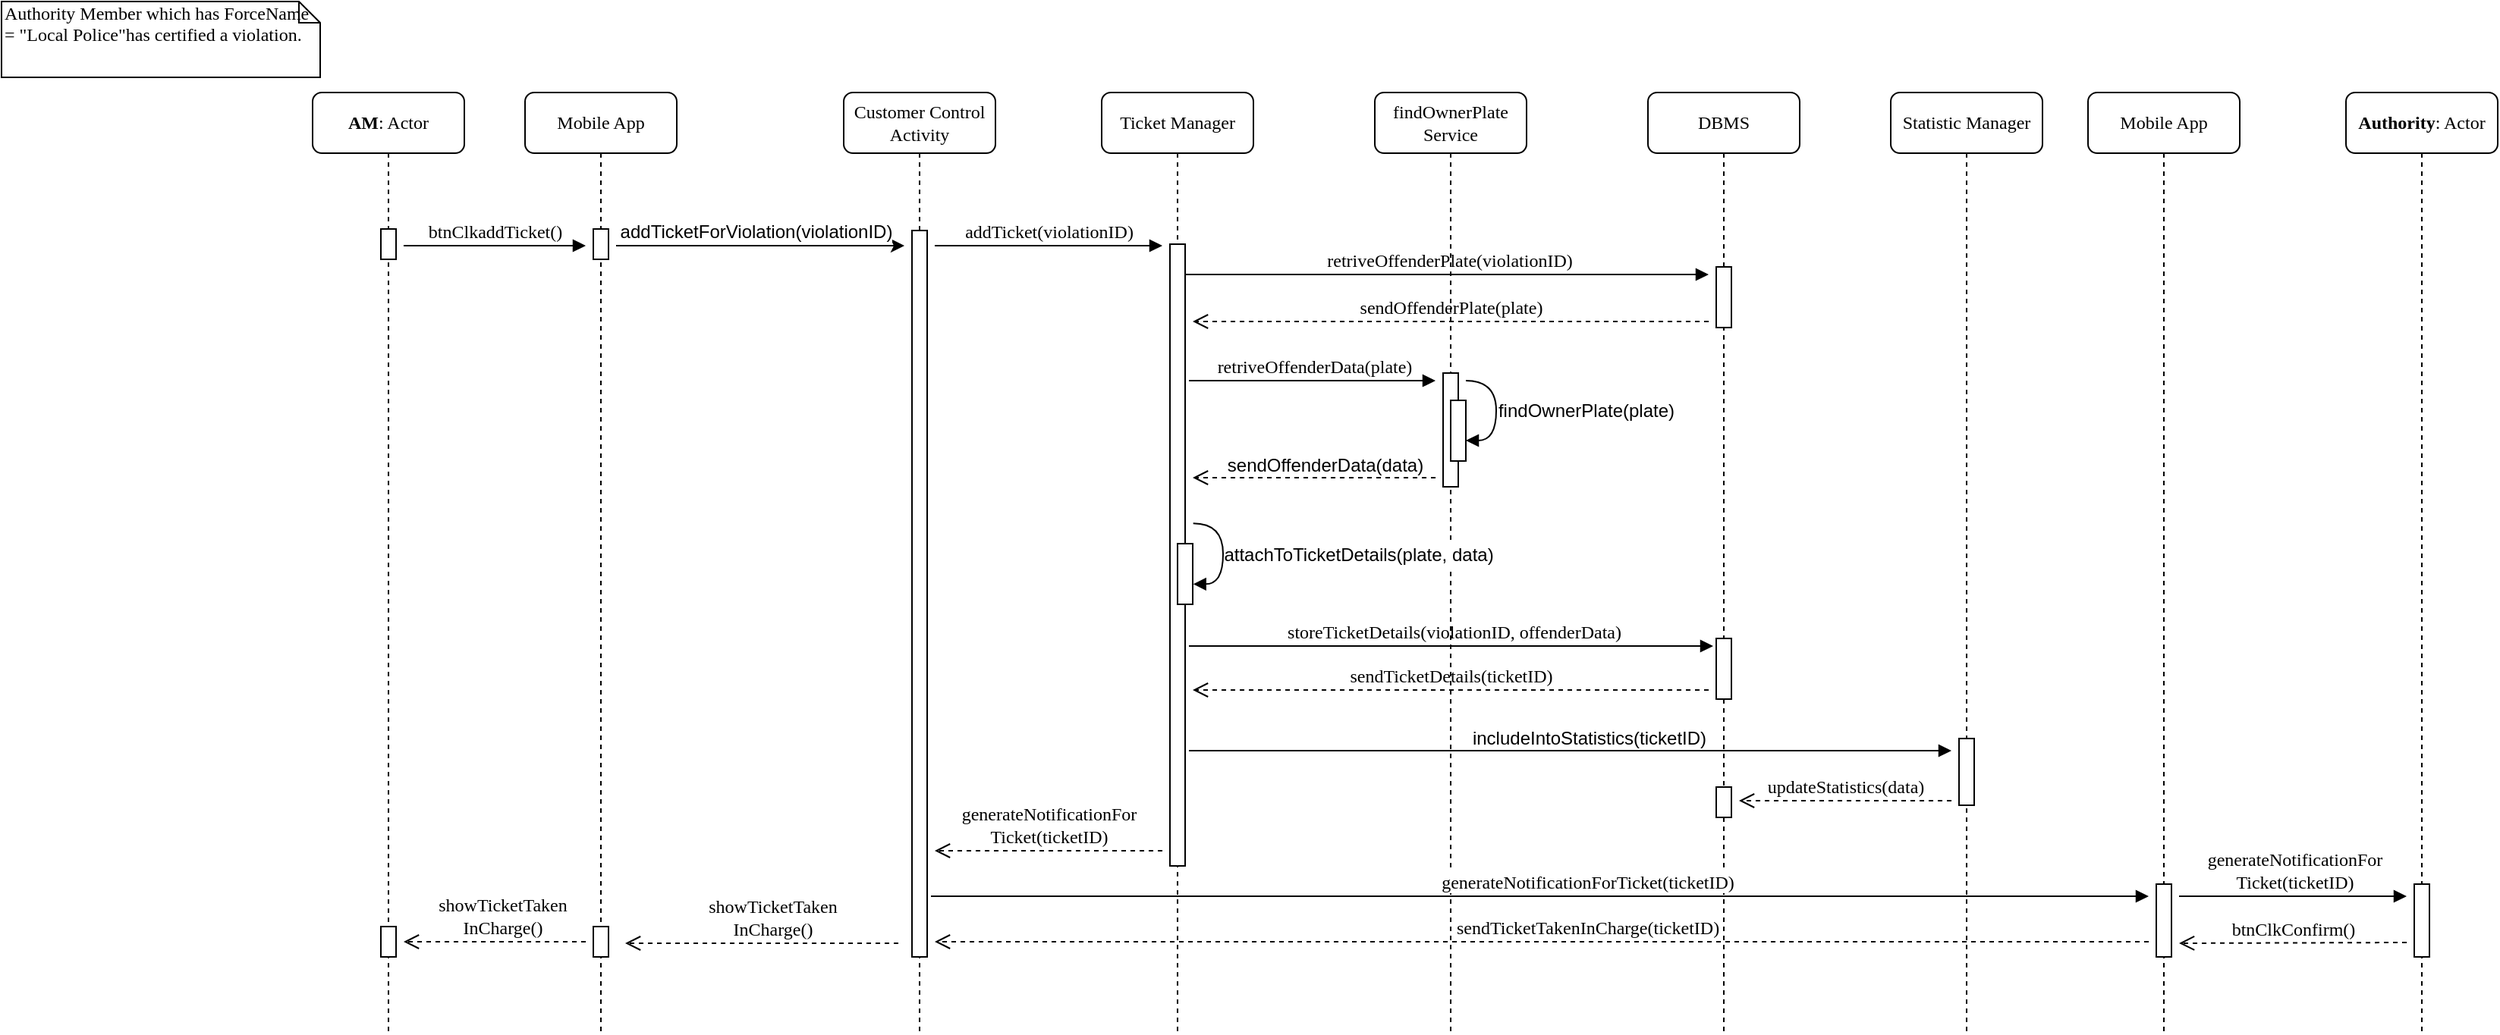<mxfile version="12.3.4" type="github" pages="1">
  <diagram name="Page-1" id="13e1069c-82ec-6db2-03f1-153e76fe0fe0">
    <mxGraphModel dx="2563" dy="826" grid="1" gridSize="10" guides="1" tooltips="1" connect="1" arrows="1" fold="1" page="1" pageScale="1" pageWidth="1100" pageHeight="850" background="#ffffff" math="0" shadow="0">
      <root>
        <mxCell id="0"/>
        <mxCell id="1" parent="0"/>
        <mxCell id="4f0MlS8uqhy01Tst4_fT-3" value="DBMS" style="shape=umlLifeline;perimeter=lifelinePerimeter;whiteSpace=wrap;html=1;container=1;collapsible=0;recursiveResize=0;outlineConnect=0;rounded=1;shadow=0;comic=0;labelBackgroundColor=none;strokeWidth=1;fontFamily=Verdana;fontSize=12;align=center;" parent="1" vertex="1">
          <mxGeometry x="980" y="80" width="100" height="620" as="geometry"/>
        </mxCell>
        <mxCell id="4f0MlS8uqhy01Tst4_fT-4" value="" style="html=1;points=[];perimeter=orthogonalPerimeter;rounded=0;shadow=0;comic=0;labelBackgroundColor=none;strokeWidth=1;fontFamily=Verdana;fontSize=12;align=center;" parent="4f0MlS8uqhy01Tst4_fT-3" vertex="1">
          <mxGeometry x="45" y="115" width="10" height="40" as="geometry"/>
        </mxCell>
        <mxCell id="4f0MlS8uqhy01Tst4_fT-25" value="" style="html=1;points=[];perimeter=orthogonalPerimeter;rounded=0;shadow=0;comic=0;labelBackgroundColor=none;strokeWidth=1;fontFamily=Verdana;fontSize=12;align=center;" parent="4f0MlS8uqhy01Tst4_fT-3" vertex="1">
          <mxGeometry x="45" y="360" width="10" height="40" as="geometry"/>
        </mxCell>
        <mxCell id="4f0MlS8uqhy01Tst4_fT-29" value="" style="html=1;points=[];perimeter=orthogonalPerimeter;rounded=0;shadow=0;comic=0;labelBackgroundColor=none;strokeWidth=1;fontFamily=Verdana;fontSize=12;align=center;" parent="4f0MlS8uqhy01Tst4_fT-3" vertex="1">
          <mxGeometry x="45" y="458" width="10" height="20" as="geometry"/>
        </mxCell>
        <mxCell id="7baba1c4bc27f4b0-4" value="&lt;div&gt;findOwnerPlate&lt;div&gt;Service&lt;br&gt;&lt;/div&gt;&lt;/div&gt;" style="shape=umlLifeline;perimeter=lifelinePerimeter;whiteSpace=wrap;html=1;container=1;collapsible=0;recursiveResize=0;outlineConnect=0;rounded=1;shadow=0;comic=0;labelBackgroundColor=none;strokeWidth=1;fontFamily=Verdana;fontSize=12;align=center;" parent="1" vertex="1">
          <mxGeometry x="800" y="80" width="100" height="620" as="geometry"/>
        </mxCell>
        <mxCell id="7baba1c4bc27f4b0-37" value="" style="html=1;points=[];perimeter=orthogonalPerimeter;rounded=0;shadow=0;comic=0;labelBackgroundColor=none;strokeWidth=1;fontFamily=Verdana;fontSize=12;align=center;" parent="7baba1c4bc27f4b0-4" vertex="1">
          <mxGeometry x="45" y="185" width="10" height="75" as="geometry"/>
        </mxCell>
        <mxCell id="7baba1c4bc27f4b0-2" value="Customer Control Activity" style="shape=umlLifeline;perimeter=lifelinePerimeter;whiteSpace=wrap;html=1;container=1;collapsible=0;recursiveResize=0;outlineConnect=0;rounded=1;shadow=0;comic=0;labelBackgroundColor=none;strokeWidth=1;fontFamily=Verdana;fontSize=12;align=center;" parent="1" vertex="1">
          <mxGeometry x="450" y="80" width="100" height="620" as="geometry"/>
        </mxCell>
        <mxCell id="7baba1c4bc27f4b0-10" value="" style="html=1;points=[];perimeter=orthogonalPerimeter;rounded=0;shadow=0;comic=0;labelBackgroundColor=none;strokeWidth=1;fontFamily=Verdana;fontSize=12;align=center;" parent="7baba1c4bc27f4b0-2" vertex="1">
          <mxGeometry x="45" y="91" width="10" height="479" as="geometry"/>
        </mxCell>
        <mxCell id="7baba1c4bc27f4b0-3" value="Ticket Manager" style="shape=umlLifeline;perimeter=lifelinePerimeter;whiteSpace=wrap;html=1;container=1;collapsible=0;recursiveResize=0;outlineConnect=0;rounded=1;shadow=0;comic=0;labelBackgroundColor=none;strokeWidth=1;fontFamily=Verdana;fontSize=12;align=center;" parent="1" vertex="1">
          <mxGeometry x="620" y="80" width="100" height="620" as="geometry"/>
        </mxCell>
        <mxCell id="7baba1c4bc27f4b0-13" value="" style="html=1;points=[];perimeter=orthogonalPerimeter;rounded=0;shadow=0;comic=0;labelBackgroundColor=none;strokeWidth=1;fontFamily=Verdana;fontSize=12;align=center;" parent="7baba1c4bc27f4b0-3" vertex="1">
          <mxGeometry x="45" y="100" width="10" height="410" as="geometry"/>
        </mxCell>
        <mxCell id="4f0MlS8uqhy01Tst4_fT-19" value="" style="html=1;verticalAlign=bottom;endArrow=block;labelBackgroundColor=none;fontFamily=Verdana;fontSize=12;elbow=vertical;edgeStyle=orthogonalEdgeStyle;curved=1;" parent="7baba1c4bc27f4b0-3" edge="1">
          <mxGeometry x="0.264" y="-40" relative="1" as="geometry">
            <mxPoint x="60.333" y="284.167" as="sourcePoint"/>
            <mxPoint x="60.333" y="324.167" as="targetPoint"/>
            <Array as="points">
              <mxPoint x="80" y="284.5"/>
              <mxPoint x="80" y="323.5"/>
            </Array>
            <mxPoint x="35" y="21" as="offset"/>
          </mxGeometry>
        </mxCell>
        <mxCell id="4f0MlS8uqhy01Tst4_fT-20" value="" style="html=1;points=[];perimeter=orthogonalPerimeter;rounded=0;shadow=0;comic=0;labelBackgroundColor=none;strokeWidth=1;fontFamily=Verdana;fontSize=12;align=center;" parent="7baba1c4bc27f4b0-3" vertex="1">
          <mxGeometry x="50" y="297.5" width="10" height="40" as="geometry"/>
        </mxCell>
        <mxCell id="4f0MlS8uqhy01Tst4_fT-21" value="attachToTicketDetails(plate, data)" style="text;html=1;align=center;verticalAlign=middle;resizable=0;points=[];;autosize=1;labelBackgroundColor=#ffffff;" parent="7baba1c4bc27f4b0-3" vertex="1">
          <mxGeometry x="74" y="294.5" width="190" height="20" as="geometry"/>
        </mxCell>
        <mxCell id="7baba1c4bc27f4b0-5" value="Statistic Manager" style="shape=umlLifeline;perimeter=lifelinePerimeter;whiteSpace=wrap;html=1;container=1;collapsible=0;recursiveResize=0;outlineConnect=0;rounded=1;shadow=0;comic=0;labelBackgroundColor=none;strokeWidth=1;fontFamily=Verdana;fontSize=12;align=center;" parent="1" vertex="1">
          <mxGeometry x="1140" y="80" width="100" height="620" as="geometry"/>
        </mxCell>
        <mxCell id="4f0MlS8uqhy01Tst4_fT-28" value="" style="html=1;points=[];perimeter=orthogonalPerimeter;rounded=0;shadow=0;comic=0;labelBackgroundColor=none;strokeWidth=1;fontFamily=Verdana;fontSize=12;align=center;" parent="7baba1c4bc27f4b0-5" vertex="1">
          <mxGeometry x="45" y="426" width="10" height="44" as="geometry"/>
        </mxCell>
        <mxCell id="7baba1c4bc27f4b0-8" value="&lt;b&gt;AM&lt;/b&gt;: Actor" style="shape=umlLifeline;perimeter=lifelinePerimeter;whiteSpace=wrap;html=1;container=1;collapsible=0;recursiveResize=0;outlineConnect=0;rounded=1;shadow=0;comic=0;labelBackgroundColor=none;strokeWidth=1;fontFamily=Verdana;fontSize=12;align=center;" parent="1" vertex="1">
          <mxGeometry x="100" y="80" width="100" height="620" as="geometry"/>
        </mxCell>
        <mxCell id="4f0MlS8uqhy01Tst4_fT-18" value="" style="html=1;points=[];perimeter=orthogonalPerimeter;rounded=0;shadow=0;comic=0;labelBackgroundColor=none;strokeWidth=1;fontFamily=Verdana;fontSize=12;align=center;" parent="7baba1c4bc27f4b0-8" vertex="1">
          <mxGeometry x="45" y="90" width="10" height="20" as="geometry"/>
        </mxCell>
        <mxCell id="64xBeviO1y6t8Y8x3ueh-11" value="" style="html=1;points=[];perimeter=orthogonalPerimeter;rounded=0;shadow=0;comic=0;labelBackgroundColor=none;strokeWidth=1;fontFamily=Verdana;fontSize=12;align=center;" vertex="1" parent="7baba1c4bc27f4b0-8">
          <mxGeometry x="45" y="550" width="10" height="20" as="geometry"/>
        </mxCell>
        <mxCell id="7baba1c4bc27f4b0-17" value="retriveOffenderPlate(violationID)" style="html=1;verticalAlign=bottom;endArrow=block;labelBackgroundColor=none;fontFamily=Verdana;fontSize=12;edgeStyle=elbowEdgeStyle;elbow=vertical;" parent="1" edge="1">
          <mxGeometry x="0.007" relative="1" as="geometry">
            <mxPoint x="674.5" y="200" as="sourcePoint"/>
            <Array as="points">
              <mxPoint x="699.5" y="200"/>
            </Array>
            <mxPoint x="1020" y="200" as="targetPoint"/>
            <mxPoint as="offset"/>
          </mxGeometry>
        </mxCell>
        <mxCell id="7baba1c4bc27f4b0-21" value="sendOffenderPlate(plate)" style="html=1;verticalAlign=bottom;endArrow=open;dashed=1;endSize=8;labelBackgroundColor=none;fontFamily=Verdana;fontSize=12;edgeStyle=elbowEdgeStyle;elbow=vertical;" parent="1" edge="1">
          <mxGeometry relative="1" as="geometry">
            <mxPoint x="680" y="231" as="targetPoint"/>
            <Array as="points">
              <mxPoint x="965" y="231"/>
              <mxPoint x="995" y="231"/>
            </Array>
            <mxPoint x="1020" y="231" as="sourcePoint"/>
          </mxGeometry>
        </mxCell>
        <mxCell id="7baba1c4bc27f4b0-11" value="btnClkaddTicket()" style="html=1;verticalAlign=bottom;endArrow=block;labelBackgroundColor=none;fontFamily=Verdana;fontSize=12;edgeStyle=elbowEdgeStyle;elbow=vertical;" parent="1" edge="1">
          <mxGeometry relative="1" as="geometry">
            <mxPoint x="160" y="181" as="sourcePoint"/>
            <mxPoint x="280" y="181" as="targetPoint"/>
          </mxGeometry>
        </mxCell>
        <mxCell id="7baba1c4bc27f4b0-14" value="addTicket(violationID)" style="html=1;verticalAlign=bottom;endArrow=block;labelBackgroundColor=none;fontFamily=Verdana;fontSize=12;edgeStyle=elbowEdgeStyle;elbow=vertical;" parent="1" edge="1">
          <mxGeometry relative="1" as="geometry">
            <mxPoint x="510" y="181" as="sourcePoint"/>
            <mxPoint x="660" y="181" as="targetPoint"/>
          </mxGeometry>
        </mxCell>
        <mxCell id="7baba1c4bc27f4b0-36" value="" style="html=1;verticalAlign=bottom;endArrow=block;labelBackgroundColor=none;fontFamily=Verdana;fontSize=12;elbow=vertical;edgeStyle=orthogonalEdgeStyle;curved=1;" parent="1" edge="1">
          <mxGeometry x="0.264" y="-40" relative="1" as="geometry">
            <mxPoint x="860" y="270" as="sourcePoint"/>
            <mxPoint x="860" y="309.5" as="targetPoint"/>
            <Array as="points">
              <mxPoint x="880" y="270"/>
              <mxPoint x="880" y="309"/>
            </Array>
            <mxPoint x="35" y="21" as="offset"/>
          </mxGeometry>
        </mxCell>
        <mxCell id="7baba1c4bc27f4b0-40" value="&lt;div&gt;Authority Member which has ForceName = &quot;Local Police&quot;has certified a violation.&lt;br&gt;&lt;/div&gt;" style="shape=note;whiteSpace=wrap;html=1;size=14;verticalAlign=top;align=left;spacingTop=-6;rounded=0;shadow=0;comic=0;labelBackgroundColor=none;strokeWidth=1;fontFamily=Verdana;fontSize=12" parent="1" vertex="1">
          <mxGeometry x="-105" y="20" width="210" height="50" as="geometry"/>
        </mxCell>
        <mxCell id="4f0MlS8uqhy01Tst4_fT-5" value="Mobile App" style="shape=umlLifeline;perimeter=lifelinePerimeter;whiteSpace=wrap;html=1;container=1;collapsible=0;recursiveResize=0;outlineConnect=0;rounded=1;shadow=0;comic=0;labelBackgroundColor=none;strokeWidth=1;fontFamily=Verdana;fontSize=12;align=center;" parent="1" vertex="1">
          <mxGeometry x="240" y="80" width="100" height="620" as="geometry"/>
        </mxCell>
        <mxCell id="4f0MlS8uqhy01Tst4_fT-8" value="" style="endArrow=classic;html=1;" parent="4f0MlS8uqhy01Tst4_fT-5" edge="1">
          <mxGeometry width="50" height="50" relative="1" as="geometry">
            <mxPoint x="60" y="101" as="sourcePoint"/>
            <mxPoint x="250" y="101" as="targetPoint"/>
          </mxGeometry>
        </mxCell>
        <mxCell id="4f0MlS8uqhy01Tst4_fT-10" value="addTicketForViolation(violationID)" style="text;html=1;align=center;verticalAlign=middle;resizable=0;points=[];;labelBackgroundColor=#ffffff;" parent="4f0MlS8uqhy01Tst4_fT-8" vertex="1" connectable="0">
          <mxGeometry x="0.164" y="-1" relative="1" as="geometry">
            <mxPoint x="-18.5" y="-10" as="offset"/>
          </mxGeometry>
        </mxCell>
        <mxCell id="4f0MlS8uqhy01Tst4_fT-17" value="" style="html=1;points=[];perimeter=orthogonalPerimeter;rounded=0;shadow=0;comic=0;labelBackgroundColor=none;strokeWidth=1;fontFamily=Verdana;fontSize=12;align=center;" parent="4f0MlS8uqhy01Tst4_fT-5" vertex="1">
          <mxGeometry x="45" y="90" width="10" height="20" as="geometry"/>
        </mxCell>
        <mxCell id="64xBeviO1y6t8Y8x3ueh-5" value="" style="html=1;points=[];perimeter=orthogonalPerimeter;rounded=0;shadow=0;comic=0;labelBackgroundColor=none;strokeWidth=1;fontFamily=Verdana;fontSize=12;align=center;" vertex="1" parent="4f0MlS8uqhy01Tst4_fT-5">
          <mxGeometry x="45" y="550" width="10" height="20" as="geometry"/>
        </mxCell>
        <mxCell id="4f0MlS8uqhy01Tst4_fT-12" value="retriveOffenderData(plate)" style="html=1;verticalAlign=bottom;endArrow=block;labelBackgroundColor=none;fontFamily=Verdana;fontSize=12;edgeStyle=elbowEdgeStyle;elbow=vertical;" parent="1" edge="1">
          <mxGeometry x="0.007" relative="1" as="geometry">
            <mxPoint x="677.5" y="270" as="sourcePoint"/>
            <Array as="points">
              <mxPoint x="702.5" y="270"/>
            </Array>
            <mxPoint x="840" y="270" as="targetPoint"/>
            <mxPoint as="offset"/>
          </mxGeometry>
        </mxCell>
        <mxCell id="4f0MlS8uqhy01Tst4_fT-13" value="" style="html=1;verticalAlign=bottom;endArrow=open;dashed=1;endSize=8;labelBackgroundColor=none;fontFamily=Verdana;fontSize=12;edgeStyle=elbowEdgeStyle;elbow=vertical;" parent="1" edge="1">
          <mxGeometry x="-0.375" y="-10" relative="1" as="geometry">
            <mxPoint x="680" y="334" as="targetPoint"/>
            <Array as="points">
              <mxPoint x="840" y="334"/>
              <mxPoint x="995" y="334"/>
            </Array>
            <mxPoint x="840" y="334" as="sourcePoint"/>
            <mxPoint as="offset"/>
          </mxGeometry>
        </mxCell>
        <mxCell id="4f0MlS8uqhy01Tst4_fT-14" value="sendOffenderData(data)" style="text;html=1;align=center;verticalAlign=middle;resizable=0;points=[];;autosize=1;" parent="1" vertex="1">
          <mxGeometry x="697" y="316" width="140" height="20" as="geometry"/>
        </mxCell>
        <mxCell id="4f0MlS8uqhy01Tst4_fT-15" value="" style="html=1;points=[];perimeter=orthogonalPerimeter;rounded=0;shadow=0;comic=0;labelBackgroundColor=none;strokeWidth=1;fontFamily=Verdana;fontSize=12;align=center;" parent="1" vertex="1">
          <mxGeometry x="850" y="283" width="10" height="40" as="geometry"/>
        </mxCell>
        <mxCell id="4f0MlS8uqhy01Tst4_fT-16" value="findOwnerPlate(plate)" style="text;html=1;align=center;verticalAlign=middle;resizable=0;points=[];;autosize=1;" parent="1" vertex="1">
          <mxGeometry x="874" y="280" width="130" height="20" as="geometry"/>
        </mxCell>
        <mxCell id="4f0MlS8uqhy01Tst4_fT-26" value="storeTicketDetails(violationID, offenderData)" style="html=1;verticalAlign=bottom;endArrow=block;labelBackgroundColor=none;fontFamily=Verdana;fontSize=12;edgeStyle=elbowEdgeStyle;elbow=vertical;" parent="1" edge="1">
          <mxGeometry x="0.007" relative="1" as="geometry">
            <mxPoint x="677.5" y="445" as="sourcePoint"/>
            <Array as="points">
              <mxPoint x="702.5" y="445"/>
            </Array>
            <mxPoint x="1023" y="445" as="targetPoint"/>
            <mxPoint as="offset"/>
          </mxGeometry>
        </mxCell>
        <mxCell id="4f0MlS8uqhy01Tst4_fT-27" value="sendTicketDetails(ticketID)" style="html=1;verticalAlign=bottom;endArrow=open;dashed=1;endSize=8;labelBackgroundColor=none;fontFamily=Verdana;fontSize=12;edgeStyle=elbowEdgeStyle;elbow=vertical;" parent="1" edge="1">
          <mxGeometry relative="1" as="geometry">
            <mxPoint x="680" y="474" as="targetPoint"/>
            <Array as="points">
              <mxPoint x="965" y="474"/>
              <mxPoint x="995" y="474"/>
            </Array>
            <mxPoint x="1020" y="474" as="sourcePoint"/>
          </mxGeometry>
        </mxCell>
        <mxCell id="4f0MlS8uqhy01Tst4_fT-30" value="" style="html=1;verticalAlign=bottom;endArrow=block;labelBackgroundColor=none;fontFamily=Verdana;fontSize=12;edgeStyle=elbowEdgeStyle;elbow=vertical;" parent="1" edge="1">
          <mxGeometry x="0.045" y="14" relative="1" as="geometry">
            <mxPoint x="677.5" y="514" as="sourcePoint"/>
            <Array as="points">
              <mxPoint x="702.5" y="514"/>
            </Array>
            <mxPoint x="1180" y="514" as="targetPoint"/>
            <mxPoint as="offset"/>
          </mxGeometry>
        </mxCell>
        <mxCell id="4f0MlS8uqhy01Tst4_fT-31" value="includeIntoStatistics(ticketID)" style="text;html=1;align=center;verticalAlign=middle;resizable=0;points=[];;autosize=1;" parent="1" vertex="1">
          <mxGeometry x="856" y="496" width="170" height="20" as="geometry"/>
        </mxCell>
        <mxCell id="4f0MlS8uqhy01Tst4_fT-32" value="updateStatistics(data)" style="html=1;verticalAlign=bottom;endArrow=open;dashed=1;endSize=8;labelBackgroundColor=none;fontFamily=Verdana;fontSize=12;edgeStyle=elbowEdgeStyle;elbow=vertical;" parent="1" edge="1">
          <mxGeometry relative="1" as="geometry">
            <mxPoint x="1040" y="547" as="targetPoint"/>
            <Array as="points"/>
            <mxPoint x="1180" y="547" as="sourcePoint"/>
            <mxPoint as="offset"/>
          </mxGeometry>
        </mxCell>
        <mxCell id="4f0MlS8uqhy01Tst4_fT-33" value="&lt;b&gt;Authority&lt;/b&gt;: Actor" style="shape=umlLifeline;perimeter=lifelinePerimeter;whiteSpace=wrap;html=1;container=1;collapsible=0;recursiveResize=0;outlineConnect=0;rounded=1;shadow=0;comic=0;labelBackgroundColor=none;strokeWidth=1;fontFamily=Verdana;fontSize=12;align=center;" parent="1" vertex="1">
          <mxGeometry x="1440" y="80" width="100" height="620" as="geometry"/>
        </mxCell>
        <mxCell id="4f0MlS8uqhy01Tst4_fT-43" value="" style="html=1;points=[];perimeter=orthogonalPerimeter;rounded=0;shadow=0;comic=0;labelBackgroundColor=none;strokeWidth=1;fontFamily=Verdana;fontSize=12;align=center;" parent="4f0MlS8uqhy01Tst4_fT-33" vertex="1">
          <mxGeometry x="45" y="522" width="10" height="48" as="geometry"/>
        </mxCell>
        <mxCell id="4f0MlS8uqhy01Tst4_fT-36" value="Mobile App" style="shape=umlLifeline;perimeter=lifelinePerimeter;whiteSpace=wrap;html=1;container=1;collapsible=0;recursiveResize=0;outlineConnect=0;rounded=1;shadow=0;comic=0;labelBackgroundColor=none;strokeWidth=1;fontFamily=Verdana;fontSize=12;align=center;" parent="1" vertex="1">
          <mxGeometry x="1270" y="80" width="100" height="620" as="geometry"/>
        </mxCell>
        <mxCell id="4f0MlS8uqhy01Tst4_fT-42" value="" style="html=1;points=[];perimeter=orthogonalPerimeter;rounded=0;shadow=0;comic=0;labelBackgroundColor=none;strokeWidth=1;fontFamily=Verdana;fontSize=12;align=center;" parent="4f0MlS8uqhy01Tst4_fT-36" vertex="1">
          <mxGeometry x="45" y="522" width="10" height="48" as="geometry"/>
        </mxCell>
        <mxCell id="4f0MlS8uqhy01Tst4_fT-39" value="&lt;div&gt;generateNotificationFor&lt;/div&gt;&lt;div&gt;Ticket(ticketID)&lt;/div&gt;" style="html=1;verticalAlign=bottom;endArrow=block;labelBackgroundColor=none;fontFamily=Verdana;fontSize=12;edgeStyle=elbowEdgeStyle;elbow=vertical;" parent="1" edge="1">
          <mxGeometry x="0.007" relative="1" as="geometry">
            <mxPoint x="1330" y="610" as="sourcePoint"/>
            <Array as="points">
              <mxPoint x="1365" y="610"/>
            </Array>
            <mxPoint x="1480" y="610" as="targetPoint"/>
            <mxPoint as="offset"/>
          </mxGeometry>
        </mxCell>
        <mxCell id="64xBeviO1y6t8Y8x3ueh-1" value="&lt;div&gt;generateNotificationFor&lt;/div&gt;&lt;div&gt;Ticket(ticketID)&lt;/div&gt;" style="html=1;verticalAlign=bottom;endArrow=open;dashed=1;endSize=8;labelBackgroundColor=none;fontFamily=Verdana;fontSize=12;edgeStyle=elbowEdgeStyle;elbow=vertical;" edge="1" parent="1">
          <mxGeometry relative="1" as="geometry">
            <mxPoint x="510" y="580" as="targetPoint"/>
            <Array as="points">
              <mxPoint x="605" y="580"/>
              <mxPoint x="635" y="580"/>
            </Array>
            <mxPoint x="660" y="580" as="sourcePoint"/>
          </mxGeometry>
        </mxCell>
        <mxCell id="4f0MlS8uqhy01Tst4_fT-38" value="generateNotificationForTicket(ticketID)" style="html=1;verticalAlign=bottom;endArrow=block;labelBackgroundColor=#ffffff;fontFamily=Verdana;fontSize=12;edgeStyle=elbowEdgeStyle;elbow=vertical;" parent="1" edge="1">
          <mxGeometry x="0.078" relative="1" as="geometry">
            <mxPoint x="507.5" y="610" as="sourcePoint"/>
            <Array as="points">
              <mxPoint x="532.5" y="610"/>
            </Array>
            <mxPoint x="1310" y="610" as="targetPoint"/>
            <mxPoint as="offset"/>
          </mxGeometry>
        </mxCell>
        <mxCell id="64xBeviO1y6t8Y8x3ueh-2" value="btnClkConfirm()" style="html=1;verticalAlign=bottom;endArrow=open;dashed=1;endSize=8;labelBackgroundColor=none;fontFamily=Verdana;fontSize=12;edgeStyle=elbowEdgeStyle;elbow=vertical;" edge="1" parent="1">
          <mxGeometry relative="1" as="geometry">
            <mxPoint x="1330" y="641" as="targetPoint"/>
            <Array as="points"/>
            <mxPoint x="1480" y="640.5" as="sourcePoint"/>
            <mxPoint as="offset"/>
          </mxGeometry>
        </mxCell>
        <mxCell id="64xBeviO1y6t8Y8x3ueh-4" value="sendTicketTakenInCharge(ticketID)" style="html=1;verticalAlign=bottom;endArrow=open;dashed=1;endSize=8;labelBackgroundColor=#ffffff;fontFamily=Verdana;fontSize=12;edgeStyle=elbowEdgeStyle;elbow=vertical;" edge="1" parent="1">
          <mxGeometry x="-0.075" relative="1" as="geometry">
            <mxPoint x="510" y="640" as="targetPoint"/>
            <Array as="points"/>
            <mxPoint x="1310" y="640" as="sourcePoint"/>
            <mxPoint as="offset"/>
          </mxGeometry>
        </mxCell>
        <mxCell id="64xBeviO1y6t8Y8x3ueh-6" value="&lt;div&gt;showTicketTaken&lt;/div&gt;&lt;div&gt;InCharge()&lt;/div&gt;" style="html=1;verticalAlign=bottom;endArrow=open;dashed=1;endSize=8;labelBackgroundColor=#ffffff;fontFamily=Verdana;fontSize=12;edgeStyle=elbowEdgeStyle;elbow=vertical;" edge="1" parent="1">
          <mxGeometry x="-0.075" relative="1" as="geometry">
            <mxPoint x="306" y="641" as="targetPoint"/>
            <Array as="points"/>
            <mxPoint x="486" y="641" as="sourcePoint"/>
            <mxPoint as="offset"/>
          </mxGeometry>
        </mxCell>
        <mxCell id="64xBeviO1y6t8Y8x3ueh-12" value="&lt;div&gt;showTicketTaken&lt;/div&gt;&lt;div&gt;InCharge()&lt;/div&gt;" style="html=1;verticalAlign=bottom;endArrow=open;dashed=1;endSize=8;labelBackgroundColor=#ffffff;fontFamily=Verdana;fontSize=12;edgeStyle=elbowEdgeStyle;elbow=vertical;" edge="1" parent="1">
          <mxGeometry x="-0.075" relative="1" as="geometry">
            <mxPoint x="160" y="640" as="targetPoint"/>
            <Array as="points"/>
            <mxPoint x="280" y="640" as="sourcePoint"/>
            <mxPoint as="offset"/>
          </mxGeometry>
        </mxCell>
      </root>
    </mxGraphModel>
  </diagram>
</mxfile>

